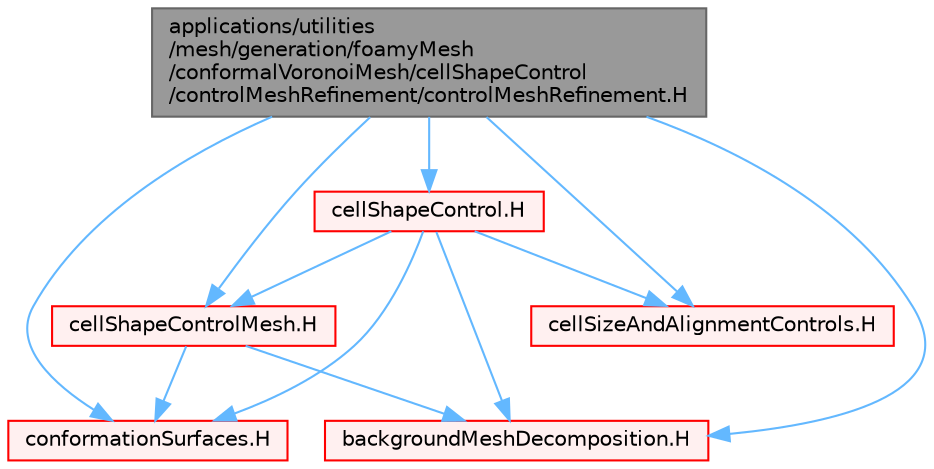 digraph "applications/utilities/mesh/generation/foamyMesh/conformalVoronoiMesh/cellShapeControl/controlMeshRefinement/controlMeshRefinement.H"
{
 // LATEX_PDF_SIZE
  bgcolor="transparent";
  edge [fontname=Helvetica,fontsize=10,labelfontname=Helvetica,labelfontsize=10];
  node [fontname=Helvetica,fontsize=10,shape=box,height=0.2,width=0.4];
  Node1 [id="Node000001",label="applications/utilities\l/mesh/generation/foamyMesh\l/conformalVoronoiMesh/cellShapeControl\l/controlMeshRefinement/controlMeshRefinement.H",height=0.2,width=0.4,color="gray40", fillcolor="grey60", style="filled", fontcolor="black",tooltip=" "];
  Node1 -> Node2 [id="edge1_Node000001_Node000002",color="steelblue1",style="solid",tooltip=" "];
  Node2 [id="Node000002",label="cellShapeControl.H",height=0.2,width=0.4,color="red", fillcolor="#FFF0F0", style="filled",URL="$cellShapeControl_8H.html",tooltip=" "];
  Node2 -> Node299 [id="edge2_Node000002_Node000299",color="steelblue1",style="solid",tooltip=" "];
  Node299 [id="Node000299",label="conformationSurfaces.H",height=0.2,width=0.4,color="red", fillcolor="#FFF0F0", style="filled",URL="$conformationSurfaces_8H.html",tooltip=" "];
  Node2 -> Node327 [id="edge3_Node000002_Node000327",color="steelblue1",style="solid",tooltip=" "];
  Node327 [id="Node000327",label="cellSizeAndAlignmentControls.H",height=0.2,width=0.4,color="red", fillcolor="#FFF0F0", style="filled",URL="$cellSizeAndAlignmentControls_8H.html",tooltip=" "];
  Node2 -> Node333 [id="edge4_Node000002_Node000333",color="steelblue1",style="solid",tooltip=" "];
  Node333 [id="Node000333",label="cellShapeControlMesh.H",height=0.2,width=0.4,color="red", fillcolor="#FFF0F0", style="filled",URL="$cellShapeControlMesh_8H.html",tooltip=" "];
  Node333 -> Node299 [id="edge5_Node000333_Node000299",color="steelblue1",style="solid",tooltip=" "];
  Node333 -> Node373 [id="edge6_Node000333_Node000373",color="steelblue1",style="solid",tooltip=" "];
  Node373 [id="Node000373",label="backgroundMeshDecomposition.H",height=0.2,width=0.4,color="red", fillcolor="#FFF0F0", style="filled",URL="$backgroundMeshDecomposition_8H.html",tooltip=" "];
  Node2 -> Node373 [id="edge7_Node000002_Node000373",color="steelblue1",style="solid",tooltip=" "];
  Node1 -> Node333 [id="edge8_Node000001_Node000333",color="steelblue1",style="solid",tooltip=" "];
  Node1 -> Node327 [id="edge9_Node000001_Node000327",color="steelblue1",style="solid",tooltip=" "];
  Node1 -> Node299 [id="edge10_Node000001_Node000299",color="steelblue1",style="solid",tooltip=" "];
  Node1 -> Node373 [id="edge11_Node000001_Node000373",color="steelblue1",style="solid",tooltip=" "];
}
